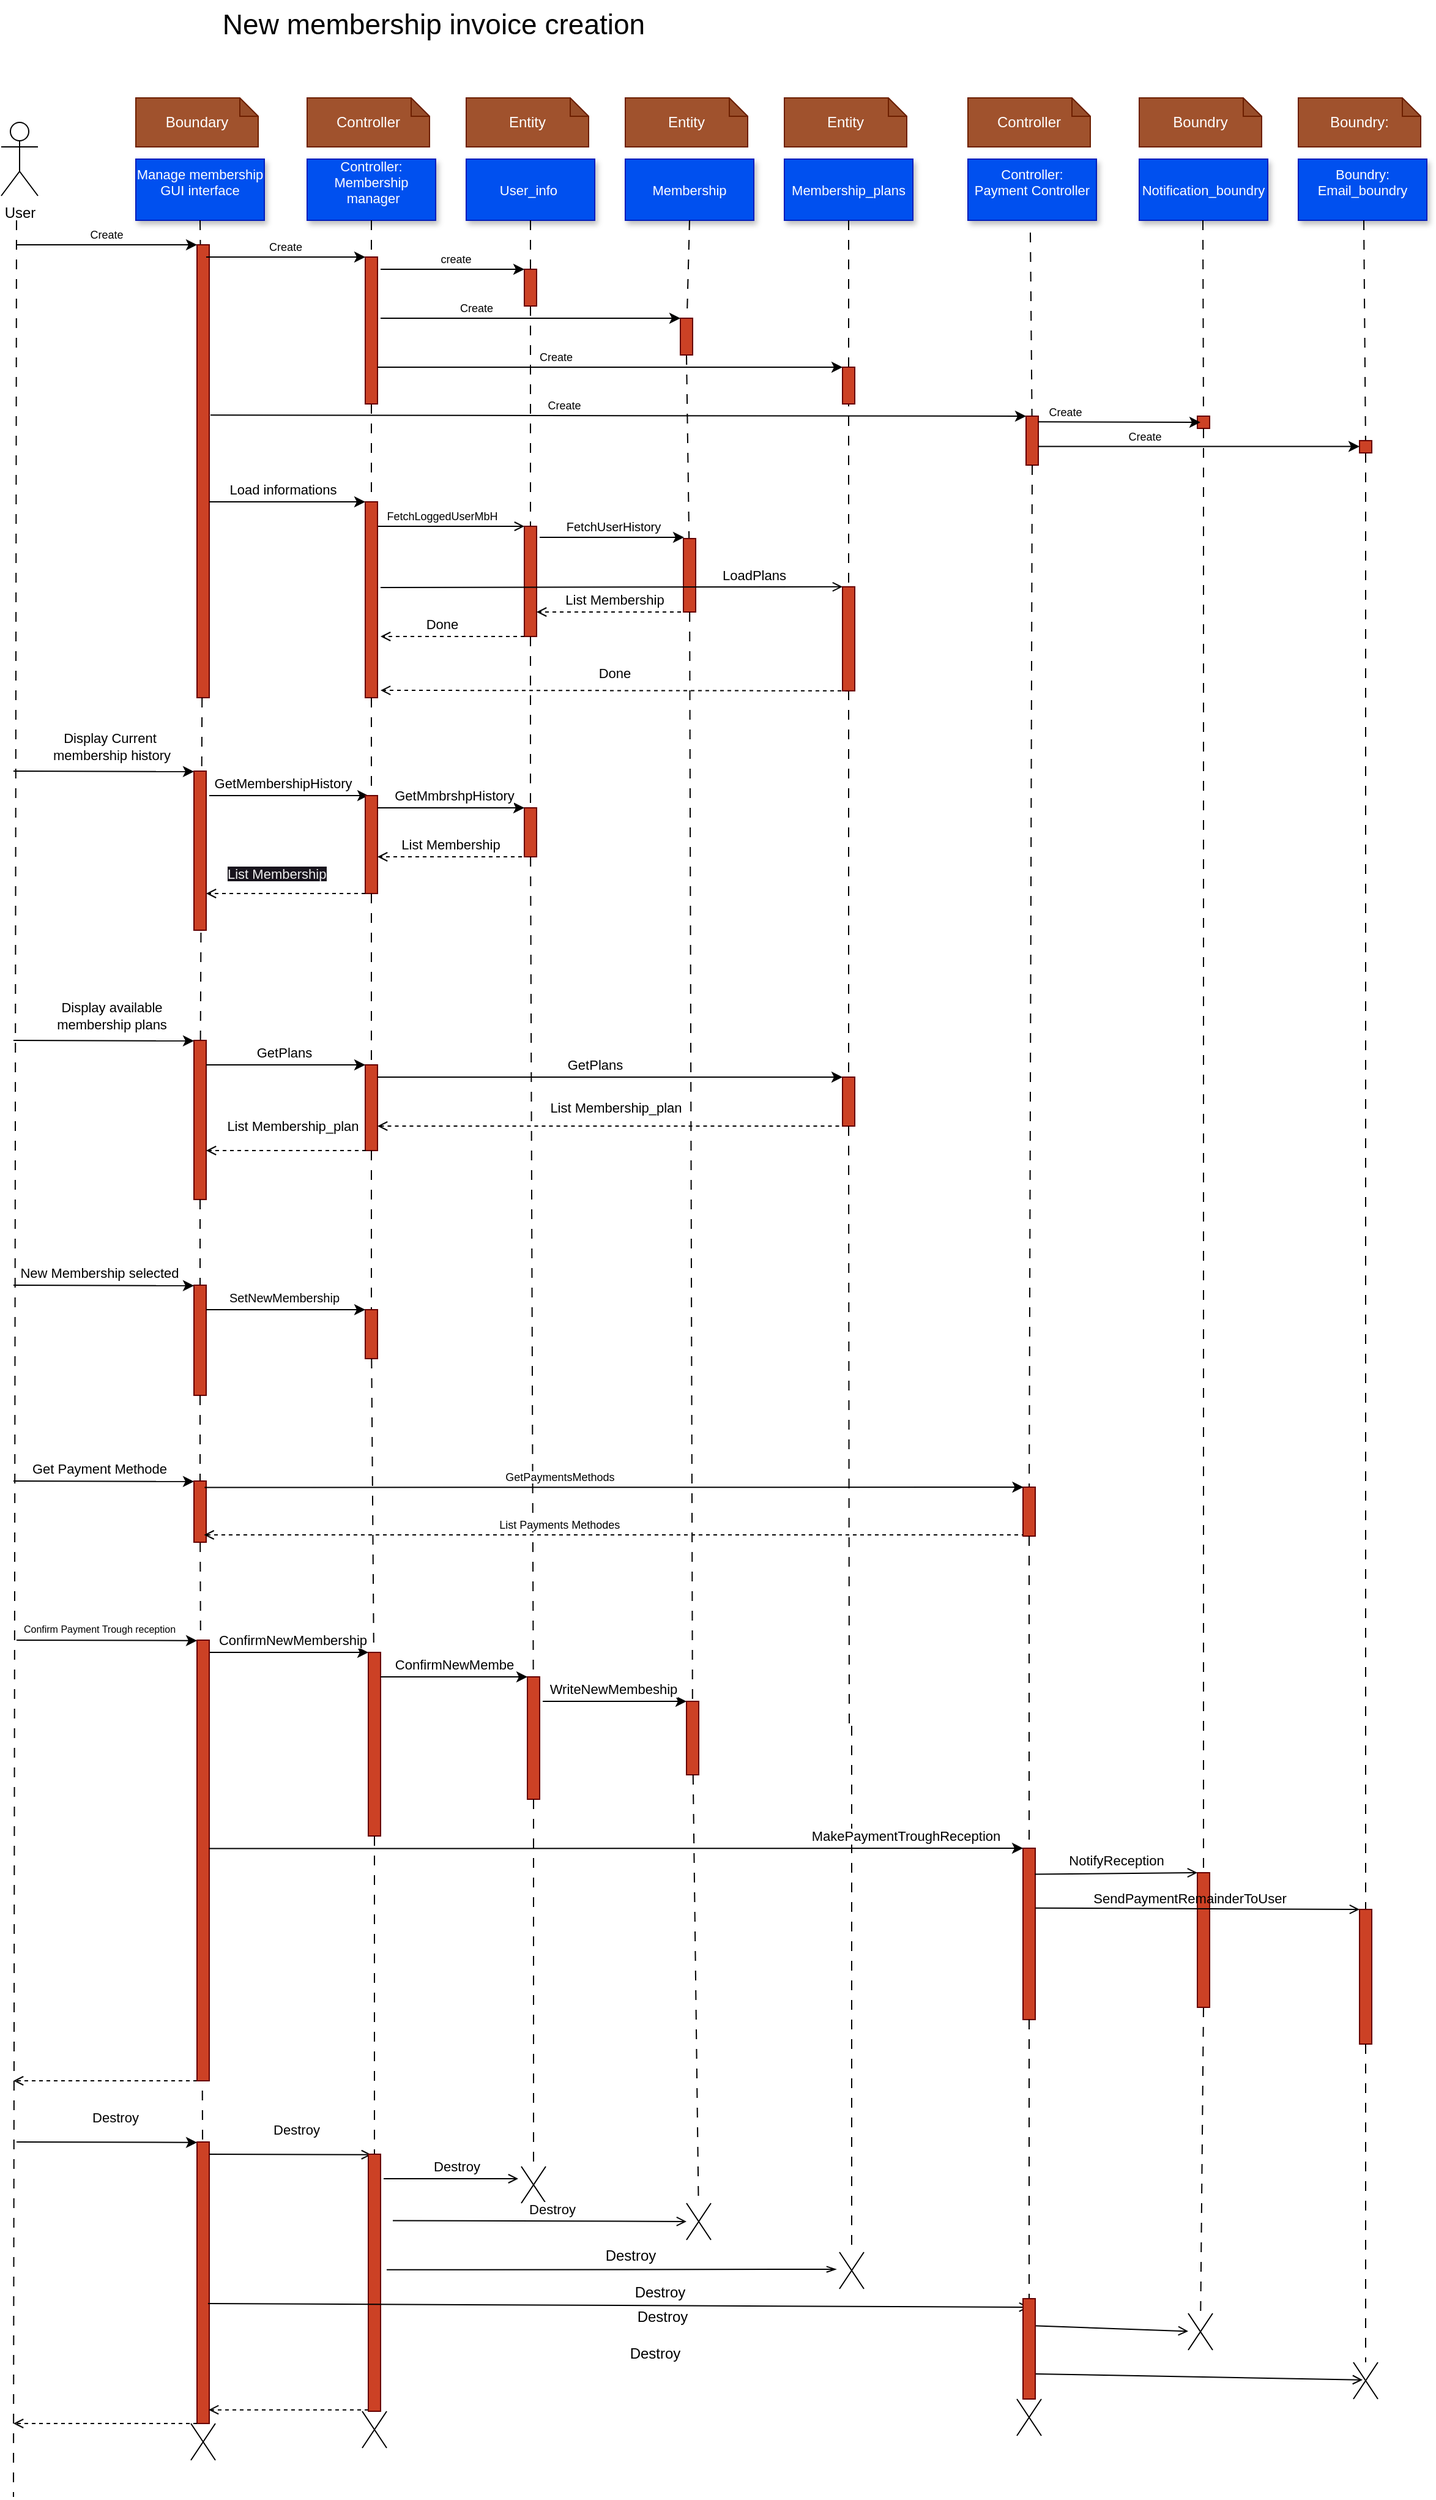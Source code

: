 <mxfile version="22.1.2" type="device">
  <diagram name="Page-1" id="9361dd3d-8414-5efd-6122-117bd74ce7a7">
    <mxGraphModel dx="234" dy="1606" grid="1" gridSize="10" guides="1" tooltips="1" connect="1" arrows="1" fold="1" page="0" pageScale="1.5" pageWidth="826" pageHeight="1169" background="none" math="0" shadow="0">
      <root>
        <mxCell id="0" />
        <mxCell id="1" parent="0" />
        <mxCell id="HCLRELm-QBbme1kzq8LL-94" value="" style="edgeStyle=none;endArrow=none;dashed=1;dashPattern=8 8;exitX=0.5;exitY=1;exitDx=0;exitDy=0;" parent="1" edge="1">
          <mxGeometry x="376.571" y="339.697" width="100" height="100" as="geometry">
            <mxPoint x="1432.5" y="-240" as="sourcePoint" />
            <mxPoint x="1430" y="1620" as="targetPoint" />
          </mxGeometry>
        </mxCell>
        <mxCell id="HCLRELm-QBbme1kzq8LL-98" value="Manage membership&#xa;GUI interface&#xa;" style="shadow=1;fillColor=#0050ef;strokeColor=#001DBC;fontSize=11;fontColor=#ffffff;" parent="1" vertex="1">
          <mxGeometry x="1530" y="-290" width="105" height="50" as="geometry" />
        </mxCell>
        <mxCell id="HCLRELm-QBbme1kzq8LL-99" value="Create" style="edgeStyle=none;verticalLabelPosition=top;verticalAlign=bottom;fontSize=9;" parent="1" edge="1">
          <mxGeometry x="220" y="92" width="100" height="100" as="geometry">
            <mxPoint x="1432.5" y="-220" as="sourcePoint" />
            <mxPoint x="1580" y="-220" as="targetPoint" />
          </mxGeometry>
        </mxCell>
        <mxCell id="7E_V4FD1QmApmL5yl7B_-73" value="" style="edgeStyle=none;endArrow=none;dashed=1;dashPattern=8 8;exitX=0.5;exitY=1;exitDx=0;exitDy=0;" parent="1" source="HCLRELm-QBbme1kzq8LL-98" target="7E_V4FD1QmApmL5yl7B_-72" edge="1">
          <mxGeometry x="376.571" y="339.697" width="100" height="100" as="geometry">
            <mxPoint x="1584.37" y="-160" as="sourcePoint" />
            <mxPoint x="1580.62" y="522" as="targetPoint" />
          </mxGeometry>
        </mxCell>
        <mxCell id="7E_V4FD1QmApmL5yl7B_-72" value="" style="fillColor=#CC4125;strokeColor=#660000" parent="1" vertex="1">
          <mxGeometry x="1580" y="-220" width="10" height="370" as="geometry" />
        </mxCell>
        <mxCell id="7E_V4FD1QmApmL5yl7B_-74" value="Controller:&#xa;Membership&#xa; manager&#xa;" style="shadow=1;fillColor=#0050ef;strokeColor=#001DBC;fontSize=11;fontColor=#ffffff;" parent="1" vertex="1">
          <mxGeometry x="1670" y="-290" width="105" height="50" as="geometry" />
        </mxCell>
        <mxCell id="7E_V4FD1QmApmL5yl7B_-75" value=" &#xa;User_info &#xa;" style="shadow=1;fillColor=#0050ef;strokeColor=#001DBC;fontSize=11;fontColor=#ffffff;" parent="1" vertex="1">
          <mxGeometry x="1800" y="-290" width="105" height="50" as="geometry" />
        </mxCell>
        <mxCell id="7E_V4FD1QmApmL5yl7B_-78" value="" style="edgeStyle=none;endArrow=none;dashed=1;dashPattern=8 8;exitX=0.5;exitY=1;exitDx=0;exitDy=0;" parent="1" source="7E_V4FD1QmApmL5yl7B_-102" target="7E_V4FD1QmApmL5yl7B_-77" edge="1">
          <mxGeometry x="376.571" y="339.697" width="100" height="100" as="geometry">
            <mxPoint x="1723.09" y="-150" as="sourcePoint" />
            <mxPoint x="1721.91" y="522" as="targetPoint" />
          </mxGeometry>
        </mxCell>
        <mxCell id="7E_V4FD1QmApmL5yl7B_-79" value="" style="edgeStyle=none;verticalLabelPosition=top;verticalAlign=bottom;fontSize=9;entryX=0;entryY=0;entryDx=0;entryDy=0;" parent="1" target="7E_V4FD1QmApmL5yl7B_-77" edge="1">
          <mxGeometry width="100" height="100" as="geometry">
            <mxPoint x="1590" y="-10" as="sourcePoint" />
            <mxPoint x="1710" y="-140" as="targetPoint" />
            <Array as="points" />
            <mxPoint as="offset" />
          </mxGeometry>
        </mxCell>
        <mxCell id="7E_V4FD1QmApmL5yl7B_-115" value="Load informations" style="edgeLabel;html=1;align=center;verticalAlign=middle;resizable=0;points=[];" parent="7E_V4FD1QmApmL5yl7B_-79" vertex="1" connectable="0">
          <mxGeometry relative="1" as="geometry">
            <mxPoint x="-4" y="-10" as="offset" />
          </mxGeometry>
        </mxCell>
        <mxCell id="7E_V4FD1QmApmL5yl7B_-81" value="FetchLoggedUserMbH" style="edgeStyle=none;verticalLabelPosition=top;verticalAlign=bottom;fontSize=9;entryX=0;entryY=0;entryDx=0;entryDy=0;endArrow=open;endFill=0;" parent="1" edge="1">
          <mxGeometry width="100" height="100" as="geometry">
            <mxPoint x="1719.5" y="10" as="sourcePoint" />
            <mxPoint x="1847.5" y="10" as="targetPoint" />
            <mxPoint x="-3" as="offset" />
          </mxGeometry>
        </mxCell>
        <mxCell id="7E_V4FD1QmApmL5yl7B_-84" value="" style="edgeStyle=none;endArrow=none;dashed=1;dashPattern=8 8;exitX=0.5;exitY=1;exitDx=0;exitDy=0;" parent="1" source="7E_V4FD1QmApmL5yl7B_-104" target="7E_V4FD1QmApmL5yl7B_-83" edge="1">
          <mxGeometry x="376.571" y="339.697" width="100" height="100" as="geometry">
            <mxPoint x="1852.16" y="-145" as="sourcePoint" />
            <mxPoint x="1852" y="300" as="targetPoint" />
          </mxGeometry>
        </mxCell>
        <mxCell id="7E_V4FD1QmApmL5yl7B_-83" value="" style="fillColor=#CC4125;strokeColor=#660000" parent="1" vertex="1">
          <mxGeometry x="1847.5" y="10" width="10" height="90" as="geometry" />
        </mxCell>
        <mxCell id="7E_V4FD1QmApmL5yl7B_-77" value="" style="fillColor=#CC4125;strokeColor=#660000" parent="1" vertex="1">
          <mxGeometry x="1717.5" y="-10" width="10" height="160" as="geometry" />
        </mxCell>
        <mxCell id="7E_V4FD1QmApmL5yl7B_-85" value="" style="endArrow=classic;html=1;rounded=0;endFill=1;" parent="1" edge="1">
          <mxGeometry width="50" height="50" relative="1" as="geometry">
            <mxPoint x="1860" y="18.96" as="sourcePoint" />
            <mxPoint x="1978" y="19" as="targetPoint" />
          </mxGeometry>
        </mxCell>
        <mxCell id="wDXu1goecoh-welNa3HZ-145" value="&lt;font size=&quot;1&quot;&gt;FetchUserHistory&lt;/font&gt;" style="edgeLabel;html=1;align=center;verticalAlign=middle;resizable=0;points=[];" parent="7E_V4FD1QmApmL5yl7B_-85" vertex="1" connectable="0">
          <mxGeometry x="0.47" relative="1" as="geometry">
            <mxPoint x="-27" y="-9" as="offset" />
          </mxGeometry>
        </mxCell>
        <mxCell id="7E_V4FD1QmApmL5yl7B_-86" value="&#xa;   &#xa;Membership&#xa; &#xa;" style="shadow=1;fillColor=#0050ef;strokeColor=#001DBC;fontSize=11;fontColor=#ffffff;" parent="1" vertex="1">
          <mxGeometry x="1930" y="-290" width="105" height="50" as="geometry" />
        </mxCell>
        <mxCell id="7E_V4FD1QmApmL5yl7B_-90" value="&#xa;Membership_plans&#xa;" style="shadow=1;fillColor=#0050ef;strokeColor=#001DBC;fontSize=11;fontColor=#ffffff;" parent="1" vertex="1">
          <mxGeometry x="2060" y="-290" width="105" height="50" as="geometry" />
        </mxCell>
        <mxCell id="7E_V4FD1QmApmL5yl7B_-94" value="" style="edgeStyle=none;endArrow=none;dashed=1;dashPattern=8 8;exitX=0.5;exitY=1;exitDx=0;exitDy=0;" parent="1" source="7E_V4FD1QmApmL5yl7B_-106" target="7E_V4FD1QmApmL5yl7B_-88" edge="1">
          <mxGeometry x="376.571" y="339.697" width="100" height="100" as="geometry">
            <mxPoint x="1982.23" y="-150" as="sourcePoint" />
            <mxPoint x="1980" y="310" as="targetPoint" />
          </mxGeometry>
        </mxCell>
        <mxCell id="7E_V4FD1QmApmL5yl7B_-88" value="" style="fillColor=#CC4125;strokeColor=#660000" parent="1" vertex="1">
          <mxGeometry x="1977.5" y="20" width="10" height="60" as="geometry" />
        </mxCell>
        <mxCell id="7E_V4FD1QmApmL5yl7B_-91" value="" style="endArrow=open;html=1;rounded=0;entryX=0;entryY=0;entryDx=0;entryDy=0;endFill=0;" parent="1" target="7E_V4FD1QmApmL5yl7B_-93" edge="1">
          <mxGeometry width="50" height="50" relative="1" as="geometry">
            <mxPoint x="1730" y="60" as="sourcePoint" />
            <mxPoint x="2090" y="60" as="targetPoint" />
          </mxGeometry>
        </mxCell>
        <mxCell id="wDXu1goecoh-welNa3HZ-147" value="LoadPlans" style="edgeLabel;html=1;align=center;verticalAlign=middle;resizable=0;points=[];" parent="7E_V4FD1QmApmL5yl7B_-91" vertex="1" connectable="0">
          <mxGeometry x="0.547" y="3" relative="1" as="geometry">
            <mxPoint x="13" y="-7" as="offset" />
          </mxGeometry>
        </mxCell>
        <mxCell id="7E_V4FD1QmApmL5yl7B_-97" value="" style="endArrow=open;html=1;rounded=0;exitX=0.5;exitY=1;exitDx=0;exitDy=0;endFill=0;dashed=1;" parent="1" source="7E_V4FD1QmApmL5yl7B_-93" edge="1">
          <mxGeometry width="50" height="50" relative="1" as="geometry">
            <mxPoint x="1910" y="140" as="sourcePoint" />
            <mxPoint x="1730" y="144" as="targetPoint" />
          </mxGeometry>
        </mxCell>
        <mxCell id="PkqEq7SKZQYqKFuMM7tG-13" value="Done" style="edgeLabel;html=1;align=center;verticalAlign=middle;resizable=0;points=[];" parent="7E_V4FD1QmApmL5yl7B_-97" vertex="1" connectable="0">
          <mxGeometry x="0.073" y="-4" relative="1" as="geometry">
            <mxPoint x="13" y="-10" as="offset" />
          </mxGeometry>
        </mxCell>
        <mxCell id="7E_V4FD1QmApmL5yl7B_-101" value="Create" style="edgeStyle=none;verticalLabelPosition=top;verticalAlign=bottom;fontSize=9;entryX=0;entryY=0;entryDx=0;entryDy=0;endArrow=classic;endFill=1;" parent="1" edge="1">
          <mxGeometry width="100" height="100" as="geometry">
            <mxPoint x="1587.5" y="-210" as="sourcePoint" />
            <mxPoint x="1717.5" y="-210" as="targetPoint" />
            <Array as="points" />
            <mxPoint as="offset" />
          </mxGeometry>
        </mxCell>
        <mxCell id="7E_V4FD1QmApmL5yl7B_-103" value="" style="edgeStyle=none;endArrow=none;dashed=1;dashPattern=8 8;exitX=0.5;exitY=1;exitDx=0;exitDy=0;" parent="1" source="7E_V4FD1QmApmL5yl7B_-74" target="7E_V4FD1QmApmL5yl7B_-102" edge="1">
          <mxGeometry x="376.571" y="339.697" width="100" height="100" as="geometry">
            <mxPoint x="1723" y="-240" as="sourcePoint" />
            <mxPoint x="1724" y="-100" as="targetPoint" />
          </mxGeometry>
        </mxCell>
        <mxCell id="7E_V4FD1QmApmL5yl7B_-102" value="" style="fillColor=#CC4125;strokeColor=#660000" parent="1" vertex="1">
          <mxGeometry x="1717.5" y="-210" width="10" height="120" as="geometry" />
        </mxCell>
        <mxCell id="7E_V4FD1QmApmL5yl7B_-105" value="" style="edgeStyle=none;endArrow=none;dashed=1;dashPattern=8 8;exitX=0.5;exitY=1;exitDx=0;exitDy=0;" parent="1" source="7E_V4FD1QmApmL5yl7B_-75" target="7E_V4FD1QmApmL5yl7B_-104" edge="1">
          <mxGeometry x="376.571" y="339.697" width="100" height="100" as="geometry">
            <mxPoint x="1853" y="-240" as="sourcePoint" />
            <mxPoint x="1853" y="10" as="targetPoint" />
          </mxGeometry>
        </mxCell>
        <mxCell id="7E_V4FD1QmApmL5yl7B_-104" value="" style="fillColor=#CC4125;strokeColor=#660000" parent="1" vertex="1">
          <mxGeometry x="1847.5" y="-200" width="10" height="30" as="geometry" />
        </mxCell>
        <mxCell id="7E_V4FD1QmApmL5yl7B_-108" value="" style="edgeStyle=none;endArrow=none;dashed=1;dashPattern=8 8;exitX=0.5;exitY=1;exitDx=0;exitDy=0;" parent="1" source="7E_V4FD1QmApmL5yl7B_-86" target="7E_V4FD1QmApmL5yl7B_-106" edge="1">
          <mxGeometry x="376.571" y="339.697" width="100" height="100" as="geometry">
            <mxPoint x="1983" y="-240" as="sourcePoint" />
            <mxPoint x="1983" y="20" as="targetPoint" />
          </mxGeometry>
        </mxCell>
        <mxCell id="7E_V4FD1QmApmL5yl7B_-106" value="" style="fillColor=#CC4125;strokeColor=#660000" parent="1" vertex="1">
          <mxGeometry x="1975" y="-160" width="10" height="30" as="geometry" />
        </mxCell>
        <mxCell id="7E_V4FD1QmApmL5yl7B_-111" value="create" style="edgeStyle=none;verticalLabelPosition=top;verticalAlign=bottom;fontSize=9;entryX=0;entryY=0;entryDx=0;entryDy=0;endArrow=classic;endFill=1;" parent="1" target="7E_V4FD1QmApmL5yl7B_-104" edge="1">
          <mxGeometry width="100" height="100" as="geometry">
            <mxPoint x="1730" y="-200" as="sourcePoint" />
            <mxPoint x="1855.5" y="-180" as="targetPoint" />
            <mxPoint x="3" as="offset" />
          </mxGeometry>
        </mxCell>
        <mxCell id="7E_V4FD1QmApmL5yl7B_-112" value="Create" style="edgeStyle=none;verticalLabelPosition=top;verticalAlign=bottom;fontSize=9;entryX=0;entryY=0;entryDx=0;entryDy=0;endArrow=classic;endFill=1;" parent="1" target="7E_V4FD1QmApmL5yl7B_-106" edge="1">
          <mxGeometry width="100" height="100" as="geometry">
            <mxPoint x="1730" y="-160" as="sourcePoint" />
            <mxPoint x="1857.5" y="-130" as="targetPoint" />
            <mxPoint x="-44" as="offset" />
          </mxGeometry>
        </mxCell>
        <mxCell id="7E_V4FD1QmApmL5yl7B_-113" value="Create" style="edgeStyle=none;verticalLabelPosition=top;verticalAlign=bottom;fontSize=9;endArrow=classic;endFill=1;entryX=0;entryY=0;entryDx=0;entryDy=0;exitX=1;exitY=0.75;exitDx=0;exitDy=0;" parent="1" source="7E_V4FD1QmApmL5yl7B_-102" target="7E_V4FD1QmApmL5yl7B_-110" edge="1">
          <mxGeometry width="100" height="100" as="geometry">
            <mxPoint x="1727.5" y="-95" as="sourcePoint" />
            <mxPoint x="2100" y="-100" as="targetPoint" />
            <mxPoint x="-44" as="offset" />
          </mxGeometry>
        </mxCell>
        <mxCell id="7E_V4FD1QmApmL5yl7B_-116" value="" style="endArrow=open;html=1;rounded=0;exitX=0;exitY=1;exitDx=0;exitDy=0;endFill=0;dashed=1;" parent="1" source="7E_V4FD1QmApmL5yl7B_-83" edge="1">
          <mxGeometry width="50" height="50" relative="1" as="geometry">
            <mxPoint x="1820" y="110" as="sourcePoint" />
            <mxPoint x="1730" y="100" as="targetPoint" />
            <Array as="points" />
          </mxGeometry>
        </mxCell>
        <mxCell id="PkqEq7SKZQYqKFuMM7tG-12" value="Done" style="edgeLabel;html=1;align=center;verticalAlign=middle;resizable=0;points=[];" parent="7E_V4FD1QmApmL5yl7B_-116" vertex="1" connectable="0">
          <mxGeometry x="-0.229" relative="1" as="geometry">
            <mxPoint x="-22" y="-10" as="offset" />
          </mxGeometry>
        </mxCell>
        <mxCell id="7E_V4FD1QmApmL5yl7B_-118" value="" style="endArrow=classic;html=1;rounded=0;entryX=0.132;entryY=0.13;entryDx=0;entryDy=0;entryPerimeter=0;" parent="1" edge="1">
          <mxGeometry width="50" height="50" relative="1" as="geometry">
            <mxPoint x="1430" y="210" as="sourcePoint" />
            <mxPoint x="1577.5" y="210.4" as="targetPoint" />
          </mxGeometry>
        </mxCell>
        <mxCell id="7E_V4FD1QmApmL5yl7B_-131" value="&lt;div&gt;Display Current&amp;nbsp;&lt;/div&gt;&lt;div&gt;membership history&lt;/div&gt;" style="edgeLabel;html=1;align=center;verticalAlign=middle;resizable=0;points=[];" parent="7E_V4FD1QmApmL5yl7B_-118" vertex="1" connectable="0">
          <mxGeometry x="0.249" y="-1" relative="1" as="geometry">
            <mxPoint x="-12" y="-21" as="offset" />
          </mxGeometry>
        </mxCell>
        <mxCell id="7E_V4FD1QmApmL5yl7B_-120" value="" style="endArrow=classic;html=1;rounded=0;" parent="1" edge="1">
          <mxGeometry width="50" height="50" relative="1" as="geometry">
            <mxPoint x="1590" y="230" as="sourcePoint" />
            <mxPoint x="1720" y="230" as="targetPoint" />
          </mxGeometry>
        </mxCell>
        <mxCell id="wDXu1goecoh-welNa3HZ-148" value="GetMembershipHistory" style="edgeLabel;html=1;align=center;verticalAlign=middle;resizable=0;points=[];" parent="7E_V4FD1QmApmL5yl7B_-120" vertex="1" connectable="0">
          <mxGeometry x="0.151" y="-2" relative="1" as="geometry">
            <mxPoint x="-15" y="-12" as="offset" />
          </mxGeometry>
        </mxCell>
        <mxCell id="7E_V4FD1QmApmL5yl7B_-122" value="" style="edgeStyle=none;endArrow=none;dashed=1;dashPattern=8 8;" parent="1" source="7E_V4FD1QmApmL5yl7B_-77" target="7E_V4FD1QmApmL5yl7B_-121" edge="1">
          <mxGeometry x="376.571" y="339.697" width="100" height="100" as="geometry">
            <mxPoint x="1722" y="150" as="sourcePoint" />
            <mxPoint x="1721.91" y="522" as="targetPoint" />
          </mxGeometry>
        </mxCell>
        <mxCell id="7E_V4FD1QmApmL5yl7B_-121" value="" style="fillColor=#CC4125;strokeColor=#660000" parent="1" vertex="1">
          <mxGeometry x="1717.5" y="230" width="10" height="80" as="geometry" />
        </mxCell>
        <mxCell id="7E_V4FD1QmApmL5yl7B_-126" value="" style="edgeStyle=none;endArrow=none;dashed=1;dashPattern=8 8;" parent="1" source="7E_V4FD1QmApmL5yl7B_-83" target="7E_V4FD1QmApmL5yl7B_-125" edge="1">
          <mxGeometry x="376.571" y="339.697" width="100" height="100" as="geometry">
            <mxPoint x="1852" y="90" as="sourcePoint" />
            <mxPoint x="1850" y="500" as="targetPoint" />
          </mxGeometry>
        </mxCell>
        <mxCell id="7E_V4FD1QmApmL5yl7B_-125" value="" style="fillColor=#CC4125;strokeColor=#660000" parent="1" vertex="1">
          <mxGeometry x="1847.5" y="240" width="10" height="40" as="geometry" />
        </mxCell>
        <mxCell id="7E_V4FD1QmApmL5yl7B_-127" value="" style="endArrow=classic;html=1;rounded=0;entryX=0;entryY=0;entryDx=0;entryDy=0;" parent="1" target="7E_V4FD1QmApmL5yl7B_-125" edge="1">
          <mxGeometry width="50" height="50" relative="1" as="geometry">
            <mxPoint x="1727.5" y="240" as="sourcePoint" />
            <mxPoint x="1840" y="240" as="targetPoint" />
          </mxGeometry>
        </mxCell>
        <mxCell id="wDXu1goecoh-welNa3HZ-149" value="GetMmbrshpHistory" style="edgeLabel;html=1;align=center;verticalAlign=middle;resizable=0;points=[];" parent="7E_V4FD1QmApmL5yl7B_-127" vertex="1" connectable="0">
          <mxGeometry x="-0.41" relative="1" as="geometry">
            <mxPoint x="27" y="-10" as="offset" />
          </mxGeometry>
        </mxCell>
        <mxCell id="7E_V4FD1QmApmL5yl7B_-128" value="" style="endArrow=open;html=1;rounded=0;exitX=0;exitY=1;exitDx=0;exitDy=0;endFill=0;dashed=1;" parent="1" edge="1">
          <mxGeometry width="50" height="50" relative="1" as="geometry">
            <mxPoint x="1845.5" y="280" as="sourcePoint" />
            <mxPoint x="1727.5" y="280" as="targetPoint" />
          </mxGeometry>
        </mxCell>
        <mxCell id="PkqEq7SKZQYqKFuMM7tG-9" value="List Membership" style="edgeLabel;html=1;align=center;verticalAlign=middle;resizable=0;points=[];" parent="7E_V4FD1QmApmL5yl7B_-128" vertex="1" connectable="0">
          <mxGeometry x="0.002" y="1" relative="1" as="geometry">
            <mxPoint y="-11" as="offset" />
          </mxGeometry>
        </mxCell>
        <mxCell id="7E_V4FD1QmApmL5yl7B_-129" value="" style="endArrow=open;html=1;rounded=0;exitX=0;exitY=1;exitDx=0;exitDy=0;endFill=0;dashed=1;" parent="1" source="7E_V4FD1QmApmL5yl7B_-121" edge="1">
          <mxGeometry width="50" height="50" relative="1" as="geometry">
            <mxPoint x="1705.5" y="310" as="sourcePoint" />
            <mxPoint x="1587.5" y="310" as="targetPoint" />
          </mxGeometry>
        </mxCell>
        <mxCell id="7E_V4FD1QmApmL5yl7B_-133" value="" style="edgeStyle=none;endArrow=none;dashed=1;dashPattern=8 8;" parent="1" source="7E_V4FD1QmApmL5yl7B_-72" target="7E_V4FD1QmApmL5yl7B_-132" edge="1">
          <mxGeometry x="376.571" y="339.697" width="100" height="100" as="geometry">
            <mxPoint x="1582" y="120" as="sourcePoint" />
            <mxPoint x="1581" y="910" as="targetPoint" />
          </mxGeometry>
        </mxCell>
        <mxCell id="7E_V4FD1QmApmL5yl7B_-132" value="" style="fillColor=#CC4125;strokeColor=#660000" parent="1" vertex="1">
          <mxGeometry x="1577.5" y="430" width="10" height="130" as="geometry" />
        </mxCell>
        <mxCell id="7E_V4FD1QmApmL5yl7B_-135" value="" style="edgeStyle=none;endArrow=none;dashed=1;dashPattern=8 8;" parent="1" source="7E_V4FD1QmApmL5yl7B_-121" target="7E_V4FD1QmApmL5yl7B_-134" edge="1">
          <mxGeometry x="376.571" y="339.697" width="100" height="100" as="geometry">
            <mxPoint x="1722" y="310" as="sourcePoint" />
            <mxPoint x="1722" y="950" as="targetPoint" />
          </mxGeometry>
        </mxCell>
        <mxCell id="7E_V4FD1QmApmL5yl7B_-134" value="" style="fillColor=#CC4125;strokeColor=#660000" parent="1" vertex="1">
          <mxGeometry x="1717.5" y="450" width="10" height="70" as="geometry" />
        </mxCell>
        <mxCell id="7E_V4FD1QmApmL5yl7B_-139" value="" style="endArrow=classic;html=1;rounded=0;entryX=0.132;entryY=0.13;entryDx=0;entryDy=0;entryPerimeter=0;" parent="1" edge="1">
          <mxGeometry width="50" height="50" relative="1" as="geometry">
            <mxPoint x="1430" y="430" as="sourcePoint" />
            <mxPoint x="1577.5" y="430.4" as="targetPoint" />
          </mxGeometry>
        </mxCell>
        <mxCell id="7E_V4FD1QmApmL5yl7B_-140" value="&lt;div&gt;Display available &lt;/div&gt;membership plans" style="edgeLabel;html=1;align=center;verticalAlign=middle;resizable=0;points=[];" parent="7E_V4FD1QmApmL5yl7B_-139" vertex="1" connectable="0">
          <mxGeometry x="0.249" y="-1" relative="1" as="geometry">
            <mxPoint x="-12" y="-21" as="offset" />
          </mxGeometry>
        </mxCell>
        <mxCell id="7E_V4FD1QmApmL5yl7B_-141" value="" style="endArrow=classic;html=1;rounded=0;" parent="1" edge="1">
          <mxGeometry width="50" height="50" relative="1" as="geometry">
            <mxPoint x="1587.5" y="450" as="sourcePoint" />
            <mxPoint x="1717.5" y="450" as="targetPoint" />
          </mxGeometry>
        </mxCell>
        <mxCell id="wDXu1goecoh-welNa3HZ-150" value="GetPlans" style="edgeLabel;html=1;align=center;verticalAlign=middle;resizable=0;points=[];" parent="7E_V4FD1QmApmL5yl7B_-141" vertex="1" connectable="0">
          <mxGeometry x="0.233" y="-2" relative="1" as="geometry">
            <mxPoint x="-17" y="-12" as="offset" />
          </mxGeometry>
        </mxCell>
        <mxCell id="7E_V4FD1QmApmL5yl7B_-142" value="" style="endArrow=classic;html=1;rounded=0;entryX=0;entryY=0;entryDx=0;entryDy=0;" parent="1" target="7E_V4FD1QmApmL5yl7B_-136" edge="1">
          <mxGeometry width="50" height="50" relative="1" as="geometry">
            <mxPoint x="1727.5" y="460" as="sourcePoint" />
            <mxPoint x="2100" y="460" as="targetPoint" />
          </mxGeometry>
        </mxCell>
        <mxCell id="wDXu1goecoh-welNa3HZ-151" value="GetPlans" style="edgeLabel;html=1;align=center;verticalAlign=middle;resizable=0;points=[];" parent="7E_V4FD1QmApmL5yl7B_-142" vertex="1" connectable="0">
          <mxGeometry x="-0.513" y="-4" relative="1" as="geometry">
            <mxPoint x="85" y="-14" as="offset" />
          </mxGeometry>
        </mxCell>
        <mxCell id="7E_V4FD1QmApmL5yl7B_-136" value="" style="fillColor=#CC4125;strokeColor=#660000" parent="1" vertex="1">
          <mxGeometry x="2107.5" y="460" width="10" height="40" as="geometry" />
        </mxCell>
        <mxCell id="7E_V4FD1QmApmL5yl7B_-144" value="" style="endArrow=none;html=1;rounded=0;entryX=0;entryY=0;entryDx=0;entryDy=0;dashed=1;startArrow=open;startFill=0;endFill=0;" parent="1" edge="1">
          <mxGeometry width="50" height="50" relative="1" as="geometry">
            <mxPoint x="1727.5" y="500" as="sourcePoint" />
            <mxPoint x="2108" y="500" as="targetPoint" />
          </mxGeometry>
        </mxCell>
        <mxCell id="PkqEq7SKZQYqKFuMM7tG-14" value="List Membership_plan" style="edgeLabel;html=1;align=center;verticalAlign=middle;resizable=0;points=[];" parent="7E_V4FD1QmApmL5yl7B_-144" vertex="1" connectable="0">
          <mxGeometry x="-0.118" relative="1" as="geometry">
            <mxPoint x="26" y="-15" as="offset" />
          </mxGeometry>
        </mxCell>
        <mxCell id="7E_V4FD1QmApmL5yl7B_-145" value="" style="endArrow=open;html=1;rounded=0;exitX=0;exitY=1;exitDx=0;exitDy=0;endFill=0;dashed=1;" parent="1" edge="1">
          <mxGeometry width="50" height="50" relative="1" as="geometry">
            <mxPoint x="1718" y="520" as="sourcePoint" />
            <mxPoint x="1587.5" y="520" as="targetPoint" />
          </mxGeometry>
        </mxCell>
        <mxCell id="PkqEq7SKZQYqKFuMM7tG-15" value="List Membership_plan" style="edgeLabel;html=1;align=center;verticalAlign=middle;resizable=0;points=[];" parent="7E_V4FD1QmApmL5yl7B_-145" vertex="1" connectable="0">
          <mxGeometry x="0.33" y="1" relative="1" as="geometry">
            <mxPoint x="27" y="-21" as="offset" />
          </mxGeometry>
        </mxCell>
        <mxCell id="7E_V4FD1QmApmL5yl7B_-117" value="" style="fillColor=#CC4125;strokeColor=#660000" parent="1" vertex="1">
          <mxGeometry x="1577.5" y="210" width="10" height="130" as="geometry" />
        </mxCell>
        <mxCell id="7E_V4FD1QmApmL5yl7B_-150" value="" style="edgeStyle=none;endArrow=none;dashed=1;dashPattern=8 8;" parent="1" source="7E_V4FD1QmApmL5yl7B_-132" target="7E_V4FD1QmApmL5yl7B_-149" edge="1">
          <mxGeometry x="376.571" y="339.697" width="100" height="100" as="geometry">
            <mxPoint x="1582" y="560" as="sourcePoint" />
            <mxPoint x="1581" y="910" as="targetPoint" />
          </mxGeometry>
        </mxCell>
        <mxCell id="7E_V4FD1QmApmL5yl7B_-149" value="" style="fillColor=#CC4125;strokeColor=#660000" parent="1" vertex="1">
          <mxGeometry x="1577.5" y="630" width="10" height="90" as="geometry" />
        </mxCell>
        <mxCell id="7E_V4FD1QmApmL5yl7B_-151" value="" style="endArrow=classic;html=1;rounded=0;entryX=0.132;entryY=0.13;entryDx=0;entryDy=0;entryPerimeter=0;" parent="1" edge="1">
          <mxGeometry width="50" height="50" relative="1" as="geometry">
            <mxPoint x="1430" y="630" as="sourcePoint" />
            <mxPoint x="1577.5" y="630.4" as="targetPoint" />
          </mxGeometry>
        </mxCell>
        <mxCell id="7E_V4FD1QmApmL5yl7B_-152" value="New Membership selected" style="edgeLabel;html=1;align=center;verticalAlign=middle;resizable=0;points=[];" parent="7E_V4FD1QmApmL5yl7B_-151" vertex="1" connectable="0">
          <mxGeometry x="0.249" y="-1" relative="1" as="geometry">
            <mxPoint x="-22" y="-11" as="offset" />
          </mxGeometry>
        </mxCell>
        <mxCell id="7E_V4FD1QmApmL5yl7B_-155" value="Notification_boundry" style="shadow=1;fillColor=#0050ef;strokeColor=#001DBC;fontSize=11;fontColor=#ffffff;" parent="1" vertex="1">
          <mxGeometry x="2350" y="-290" width="105" height="50" as="geometry" />
        </mxCell>
        <mxCell id="7E_V4FD1QmApmL5yl7B_-157" value="&#xa;Boundry:&#xa;Email_boundry&#xa;&#xa;" style="shadow=1;fillColor=#0050ef;strokeColor=#001DBC;fontSize=11;fontColor=#ffffff;" parent="1" vertex="1">
          <mxGeometry x="2480" y="-290" width="105" height="50" as="geometry" />
        </mxCell>
        <mxCell id="wDXu1goecoh-welNa3HZ-72" value="" style="edgeStyle=none;endArrow=none;dashed=1;dashPattern=8 8;" parent="1" source="7E_V4FD1QmApmL5yl7B_-134" target="wDXu1goecoh-welNa3HZ-71" edge="1">
          <mxGeometry x="376.571" y="339.697" width="100" height="100" as="geometry">
            <mxPoint x="1722" y="520" as="sourcePoint" />
            <mxPoint x="1722" y="950" as="targetPoint" />
          </mxGeometry>
        </mxCell>
        <mxCell id="wDXu1goecoh-welNa3HZ-71" value="" style="fillColor=#CC4125;strokeColor=#660000" parent="1" vertex="1">
          <mxGeometry x="1717.5" y="650" width="10" height="40" as="geometry" />
        </mxCell>
        <mxCell id="wDXu1goecoh-welNa3HZ-74" value="" style="endArrow=classic;html=1;rounded=0;" parent="1" edge="1">
          <mxGeometry width="50" height="50" relative="1" as="geometry">
            <mxPoint x="1587.5" y="650" as="sourcePoint" />
            <mxPoint x="1717.5" y="650" as="targetPoint" />
          </mxGeometry>
        </mxCell>
        <mxCell id="wDXu1goecoh-welNa3HZ-152" value="&lt;font style=&quot;font-size: 10px;&quot;&gt;SetNewMembership&lt;/font&gt;" style="edgeLabel;html=1;align=center;verticalAlign=middle;resizable=0;points=[];" parent="wDXu1goecoh-welNa3HZ-74" vertex="1" connectable="0">
          <mxGeometry x="-0.001" y="3" relative="1" as="geometry">
            <mxPoint x="-2" y="-7" as="offset" />
          </mxGeometry>
        </mxCell>
        <mxCell id="wDXu1goecoh-welNa3HZ-81" value="" style="endArrow=classic;html=1;rounded=0;entryX=0.132;entryY=0.13;entryDx=0;entryDy=0;entryPerimeter=0;" parent="1" edge="1">
          <mxGeometry width="50" height="50" relative="1" as="geometry">
            <mxPoint x="1432.5" y="920" as="sourcePoint" />
            <mxPoint x="1580.0" y="920.4" as="targetPoint" />
          </mxGeometry>
        </mxCell>
        <mxCell id="wDXu1goecoh-welNa3HZ-82" value="&lt;font style=&quot;font-size: 8px;&quot;&gt;Confirm Payment Trough reception&lt;/font&gt;" style="edgeLabel;html=1;align=center;verticalAlign=middle;resizable=0;points=[];" parent="wDXu1goecoh-welNa3HZ-81" vertex="1" connectable="0">
          <mxGeometry x="0.249" y="-1" relative="1" as="geometry">
            <mxPoint x="-25" y="-11" as="offset" />
          </mxGeometry>
        </mxCell>
        <mxCell id="wDXu1goecoh-welNa3HZ-84" value="" style="edgeStyle=none;endArrow=none;dashed=1;dashPattern=8 8;" parent="1" source="wDXu1goecoh-welNa3HZ-71" target="wDXu1goecoh-welNa3HZ-83" edge="1">
          <mxGeometry x="376.571" y="339.697" width="100" height="100" as="geometry">
            <mxPoint x="1722" y="690" as="sourcePoint" />
            <mxPoint x="1720" y="1481" as="targetPoint" />
          </mxGeometry>
        </mxCell>
        <mxCell id="wDXu1goecoh-welNa3HZ-83" value="" style="fillColor=#CC4125;strokeColor=#660000" parent="1" vertex="1">
          <mxGeometry x="1720" y="930" width="10" height="150" as="geometry" />
        </mxCell>
        <mxCell id="wDXu1goecoh-welNa3HZ-87" value="" style="edgeStyle=none;endArrow=none;dashed=1;dashPattern=8 8;" parent="1" source="7E_V4FD1QmApmL5yl7B_-125" target="wDXu1goecoh-welNa3HZ-86" edge="1">
          <mxGeometry x="376.571" y="339.697" width="100" height="100" as="geometry">
            <mxPoint x="1853" y="280" as="sourcePoint" />
            <mxPoint x="1853" y="1471" as="targetPoint" />
          </mxGeometry>
        </mxCell>
        <mxCell id="wDXu1goecoh-welNa3HZ-86" value="" style="fillColor=#CC4125;strokeColor=#660000" parent="1" vertex="1">
          <mxGeometry x="1850" y="950" width="10" height="100" as="geometry" />
        </mxCell>
        <mxCell id="wDXu1goecoh-welNa3HZ-89" value="" style="edgeStyle=none;endArrow=none;dashed=1;dashPattern=8 8;" parent="1" source="7E_V4FD1QmApmL5yl7B_-88" target="wDXu1goecoh-welNa3HZ-88" edge="1">
          <mxGeometry x="376.571" y="339.697" width="100" height="100" as="geometry">
            <mxPoint x="1983" y="50" as="sourcePoint" />
            <mxPoint x="1990" y="1562" as="targetPoint" />
          </mxGeometry>
        </mxCell>
        <mxCell id="wDXu1goecoh-welNa3HZ-88" value="" style="fillColor=#CC4125;strokeColor=#660000" parent="1" vertex="1">
          <mxGeometry x="1980" y="970" width="10" height="60" as="geometry" />
        </mxCell>
        <mxCell id="wDXu1goecoh-welNa3HZ-91" value="" style="edgeStyle=none;endArrow=none;dashed=1;dashPattern=8 8;exitX=0.5;exitY=1;exitDx=0;exitDy=0;" parent="1" source="7E_V4FD1QmApmL5yl7B_-136" edge="1">
          <mxGeometry x="376.571" y="339.697" width="100" height="100" as="geometry">
            <mxPoint x="2113" y="500" as="sourcePoint" />
            <mxPoint x="2113" y="990" as="targetPoint" />
          </mxGeometry>
        </mxCell>
        <mxCell id="wDXu1goecoh-welNa3HZ-93" value="" style="edgeStyle=none;endArrow=none;dashed=1;dashPattern=8 8;exitX=0.5;exitY=1;exitDx=0;exitDy=0;" parent="1" source="PkqEq7SKZQYqKFuMM7tG-29" target="wDXu1goecoh-welNa3HZ-92" edge="1">
          <mxGeometry x="376.571" y="339.697" width="100" height="100" as="geometry">
            <mxPoint x="2533.5" y="-240" as="sourcePoint" />
            <mxPoint x="2532" y="1430" as="targetPoint" />
          </mxGeometry>
        </mxCell>
        <mxCell id="wDXu1goecoh-welNa3HZ-92" value="" style="fillColor=#CC4125;strokeColor=#660000" parent="1" vertex="1">
          <mxGeometry x="2530" y="1140" width="10" height="110" as="geometry" />
        </mxCell>
        <mxCell id="wDXu1goecoh-welNa3HZ-95" value="" style="endArrow=classic;html=1;rounded=0;" parent="1" edge="1">
          <mxGeometry width="50" height="50" relative="1" as="geometry">
            <mxPoint x="1590" y="930" as="sourcePoint" />
            <mxPoint x="1720" y="930" as="targetPoint" />
          </mxGeometry>
        </mxCell>
        <mxCell id="PkqEq7SKZQYqKFuMM7tG-47" value="ConfirmNewMembership" style="edgeLabel;html=1;align=center;verticalAlign=middle;resizable=0;points=[];" parent="wDXu1goecoh-welNa3HZ-95" vertex="1" connectable="0">
          <mxGeometry x="0.08" y="-1" relative="1" as="geometry">
            <mxPoint x="-2" y="-11" as="offset" />
          </mxGeometry>
        </mxCell>
        <mxCell id="wDXu1goecoh-welNa3HZ-98" value="" style="endArrow=classic;html=1;rounded=0;entryX=0;entryY=0;entryDx=0;entryDy=0;endFill=1;" parent="1" target="wDXu1goecoh-welNa3HZ-86" edge="1">
          <mxGeometry width="50" height="50" relative="1" as="geometry">
            <mxPoint x="1730" y="950" as="sourcePoint" />
            <mxPoint x="1842.5" y="950" as="targetPoint" />
          </mxGeometry>
        </mxCell>
        <mxCell id="wDXu1goecoh-welNa3HZ-154" value="ConfirmNewMembe" style="edgeLabel;html=1;align=center;verticalAlign=middle;resizable=0;points=[];" parent="wDXu1goecoh-welNa3HZ-98" vertex="1" connectable="0">
          <mxGeometry x="0.066" y="-1" relative="1" as="geometry">
            <mxPoint x="-4" y="-11" as="offset" />
          </mxGeometry>
        </mxCell>
        <mxCell id="wDXu1goecoh-welNa3HZ-99" value="" style="endArrow=classic;html=1;rounded=0;" parent="1" edge="1">
          <mxGeometry width="50" height="50" relative="1" as="geometry">
            <mxPoint x="1862.5" y="970" as="sourcePoint" />
            <mxPoint x="1980" y="970" as="targetPoint" />
          </mxGeometry>
        </mxCell>
        <mxCell id="wDXu1goecoh-welNa3HZ-155" value="WriteNewMembeship" style="edgeLabel;html=1;align=center;verticalAlign=middle;resizable=0;points=[];" parent="wDXu1goecoh-welNa3HZ-99" vertex="1" connectable="0">
          <mxGeometry x="-0.026" relative="1" as="geometry">
            <mxPoint y="-10" as="offset" />
          </mxGeometry>
        </mxCell>
        <mxCell id="wDXu1goecoh-welNa3HZ-111" value="" style="edgeStyle=none;endArrow=none;dashed=1;dashPattern=8 8;" parent="1" source="PkqEq7SKZQYqKFuMM7tG-38" target="wDXu1goecoh-welNa3HZ-110" edge="1">
          <mxGeometry x="376.571" y="339.697" width="100" height="100" as="geometry">
            <mxPoint x="1582" y="720" as="sourcePoint" />
            <mxPoint x="1581" y="1490" as="targetPoint" />
          </mxGeometry>
        </mxCell>
        <mxCell id="wDXu1goecoh-welNa3HZ-110" value="" style="fillColor=#CC4125;strokeColor=#660000" parent="1" vertex="1">
          <mxGeometry x="1580" y="1330" width="10" height="230" as="geometry" />
        </mxCell>
        <mxCell id="wDXu1goecoh-welNa3HZ-124" value="" style="edgeStyle=none;endArrow=none;dashed=1;dashPattern=8 8;" parent="1" source="wDXu1goecoh-welNa3HZ-86" target="wDXu1goecoh-welNa3HZ-123" edge="1">
          <mxGeometry x="376.571" y="339.697" width="100" height="100" as="geometry">
            <mxPoint x="1855.5" y="1050" as="sourcePoint" />
            <mxPoint x="1855.5" y="1581" as="targetPoint" />
          </mxGeometry>
        </mxCell>
        <mxCell id="wDXu1goecoh-welNa3HZ-123" value="" style="shape=mxgraph.sysml.x;" parent="1" vertex="1">
          <mxGeometry x="1845" y="1350" width="20" height="30" as="geometry" />
        </mxCell>
        <mxCell id="wDXu1goecoh-welNa3HZ-127" value="" style="edgeStyle=none;endArrow=none;dashed=1;dashPattern=8 8;" parent="1" source="wDXu1goecoh-welNa3HZ-88" target="wDXu1goecoh-welNa3HZ-126" edge="1">
          <mxGeometry x="376.571" y="339.697" width="100" height="100" as="geometry">
            <mxPoint x="1985.5" y="1030" as="sourcePoint" />
            <mxPoint x="1992.5" y="1672" as="targetPoint" />
          </mxGeometry>
        </mxCell>
        <mxCell id="wDXu1goecoh-welNa3HZ-126" value="" style="shape=mxgraph.sysml.x;" parent="1" vertex="1">
          <mxGeometry x="1980" y="1380" width="20" height="30" as="geometry" />
        </mxCell>
        <mxCell id="wDXu1goecoh-welNa3HZ-129" value="" style="edgeStyle=none;endArrow=none;dashed=1;dashPattern=8 8;" parent="1" target="wDXu1goecoh-welNa3HZ-128" edge="1">
          <mxGeometry x="376.571" y="339.697" width="100" height="100" as="geometry">
            <mxPoint x="2115" y="990" as="sourcePoint" />
            <mxPoint x="2115.5" y="1560" as="targetPoint" />
          </mxGeometry>
        </mxCell>
        <mxCell id="wDXu1goecoh-welNa3HZ-128" value="" style="shape=mxgraph.sysml.x;" parent="1" vertex="1">
          <mxGeometry x="2105" y="1420" width="20" height="30" as="geometry" />
        </mxCell>
        <mxCell id="wDXu1goecoh-welNa3HZ-131" value="" style="edgeStyle=none;endArrow=none;dashed=1;dashPattern=8 8;exitX=0.5;exitY=1;exitDx=0;exitDy=0;" parent="1" source="wDXu1goecoh-welNa3HZ-94" target="wDXu1goecoh-welNa3HZ-130" edge="1">
          <mxGeometry x="376.571" y="339.697" width="100" height="100" as="geometry">
            <mxPoint x="2402" y="-240" as="sourcePoint" />
            <mxPoint x="2400" y="1450" as="targetPoint" />
          </mxGeometry>
        </mxCell>
        <mxCell id="wDXu1goecoh-welNa3HZ-130" value="" style="shape=mxgraph.sysml.x;" parent="1" vertex="1">
          <mxGeometry x="2390" y="1470" width="20" height="30" as="geometry" />
        </mxCell>
        <mxCell id="wDXu1goecoh-welNa3HZ-133" value="" style="edgeStyle=none;endArrow=none;dashed=1;dashPattern=8 8;exitX=0.5;exitY=1;exitDx=0;exitDy=0;" parent="1" source="wDXu1goecoh-welNa3HZ-92" target="wDXu1goecoh-welNa3HZ-132" edge="1">
          <mxGeometry x="376.571" y="339.697" width="100" height="100" as="geometry">
            <mxPoint x="2535.5" y="1130" as="sourcePoint" />
            <mxPoint x="2534.5" y="1570" as="targetPoint" />
          </mxGeometry>
        </mxCell>
        <mxCell id="wDXu1goecoh-welNa3HZ-132" value="" style="shape=mxgraph.sysml.x;" parent="1" vertex="1">
          <mxGeometry x="2525" y="1510" width="20" height="30" as="geometry" />
        </mxCell>
        <mxCell id="wDXu1goecoh-welNa3HZ-134" value="" style="endArrow=open;html=1;rounded=0;endFill=0;" parent="1" edge="1">
          <mxGeometry width="50" height="50" relative="1" as="geometry">
            <mxPoint x="1732.5" y="1360" as="sourcePoint" />
            <mxPoint x="1842.5" y="1360" as="targetPoint" />
          </mxGeometry>
        </mxCell>
        <mxCell id="wDXu1goecoh-welNa3HZ-164" value="Destroy" style="edgeLabel;html=1;align=center;verticalAlign=middle;resizable=0;points=[];" parent="wDXu1goecoh-welNa3HZ-134" vertex="1" connectable="0">
          <mxGeometry x="0.083" y="-3" relative="1" as="geometry">
            <mxPoint y="-13" as="offset" />
          </mxGeometry>
        </mxCell>
        <mxCell id="wDXu1goecoh-welNa3HZ-135" value="" style="endArrow=open;html=1;rounded=0;endFill=0;" parent="1" target="wDXu1goecoh-welNa3HZ-130" edge="1">
          <mxGeometry width="50" height="50" relative="1" as="geometry">
            <mxPoint x="2260" y="1480" as="sourcePoint" />
            <mxPoint x="1982.5" y="1484.41" as="targetPoint" />
          </mxGeometry>
        </mxCell>
        <mxCell id="wDXu1goecoh-welNa3HZ-136" value="" style="endArrow=openThin;html=1;rounded=0;endFill=0;" parent="1" edge="1">
          <mxGeometry width="50" height="50" relative="1" as="geometry">
            <mxPoint x="1735" y="1434.41" as="sourcePoint" />
            <mxPoint x="2102.5" y="1434" as="targetPoint" />
          </mxGeometry>
        </mxCell>
        <mxCell id="wDXu1goecoh-welNa3HZ-138" value="" style="endArrow=open;html=1;rounded=0;entryX=0.375;entryY=0.48;entryDx=0;entryDy=0;entryPerimeter=0;endFill=0;exitX=1;exitY=0.75;exitDx=0;exitDy=0;" parent="1" source="WzeVtz9jsi48SjQcjpXO-2" target="wDXu1goecoh-welNa3HZ-132" edge="1">
          <mxGeometry width="50" height="50" relative="1" as="geometry">
            <mxPoint x="1730" y="1524.41" as="sourcePoint" />
            <mxPoint x="1840" y="1524.41" as="targetPoint" />
          </mxGeometry>
        </mxCell>
        <mxCell id="wDXu1goecoh-welNa3HZ-139" value="" style="shape=mxgraph.sysml.x;" parent="1" vertex="1">
          <mxGeometry x="1715" y="1550" width="20" height="30" as="geometry" />
        </mxCell>
        <mxCell id="wDXu1goecoh-welNa3HZ-141" value="" style="endArrow=open;html=1;rounded=0;exitX=0;exitY=1;exitDx=0;exitDy=0;endFill=0;dashed=1;" parent="1" edge="1">
          <mxGeometry width="50" height="50" relative="1" as="geometry">
            <mxPoint x="1720" y="1548.82" as="sourcePoint" />
            <mxPoint x="1589.5" y="1548.82" as="targetPoint" />
          </mxGeometry>
        </mxCell>
        <mxCell id="wDXu1goecoh-welNa3HZ-142" value="" style="endArrow=open;html=1;rounded=0;endFill=0;dashed=1;exitX=0.25;exitY=1;exitDx=0;exitDy=0;" parent="1" edge="1">
          <mxGeometry width="50" height="50" relative="1" as="geometry">
            <mxPoint x="1580" y="1280" as="sourcePoint" />
            <mxPoint x="1430" y="1280" as="targetPoint" />
          </mxGeometry>
        </mxCell>
        <mxCell id="wDXu1goecoh-welNa3HZ-143" value="" style="endArrow=open;html=1;rounded=0;endFill=0;dashed=1;exitX=0.25;exitY=1;exitDx=0;exitDy=0;" parent="1" edge="1">
          <mxGeometry width="50" height="50" relative="1" as="geometry">
            <mxPoint x="1580" y="1560" as="sourcePoint" />
            <mxPoint x="1430" y="1560" as="targetPoint" />
          </mxGeometry>
        </mxCell>
        <mxCell id="wDXu1goecoh-welNa3HZ-144" value="" style="shape=mxgraph.sysml.x;" parent="1" vertex="1">
          <mxGeometry x="1575" y="1560" width="20" height="30" as="geometry" />
        </mxCell>
        <mxCell id="wDXu1goecoh-welNa3HZ-78" value="" style="fillColor=#CC4125;strokeColor=#660000" parent="1" vertex="1">
          <mxGeometry x="1580" y="920" width="10" height="360" as="geometry" />
        </mxCell>
        <mxCell id="wDXu1goecoh-welNa3HZ-160" value="" style="endArrow=classic;html=1;rounded=0;entryX=0.132;entryY=0.13;entryDx=0;entryDy=0;entryPerimeter=0;" parent="1" edge="1">
          <mxGeometry width="50" height="50" relative="1" as="geometry">
            <mxPoint x="1432.5" y="1330" as="sourcePoint" />
            <mxPoint x="1580.0" y="1330.4" as="targetPoint" />
          </mxGeometry>
        </mxCell>
        <mxCell id="wDXu1goecoh-welNa3HZ-161" value="Destroy" style="edgeLabel;html=1;align=center;verticalAlign=middle;resizable=0;points=[];" parent="wDXu1goecoh-welNa3HZ-160" vertex="1" connectable="0">
          <mxGeometry x="0.249" y="-1" relative="1" as="geometry">
            <mxPoint x="-12" y="-21" as="offset" />
          </mxGeometry>
        </mxCell>
        <mxCell id="wDXu1goecoh-welNa3HZ-162" value="" style="endArrow=open;html=1;rounded=0;entryX=0.132;entryY=0.13;entryDx=0;entryDy=0;entryPerimeter=0;endFill=0;" parent="1" edge="1">
          <mxGeometry width="50" height="50" relative="1" as="geometry">
            <mxPoint x="1590" y="1340" as="sourcePoint" />
            <mxPoint x="1722.5" y="1340.4" as="targetPoint" />
          </mxGeometry>
        </mxCell>
        <mxCell id="wDXu1goecoh-welNa3HZ-163" value="Destroy" style="edgeLabel;html=1;align=center;verticalAlign=middle;resizable=0;points=[];" parent="wDXu1goecoh-welNa3HZ-162" vertex="1" connectable="0">
          <mxGeometry x="0.249" y="-1" relative="1" as="geometry">
            <mxPoint x="-12" y="-21" as="offset" />
          </mxGeometry>
        </mxCell>
        <mxCell id="wDXu1goecoh-welNa3HZ-165" value="Destroy" style="text;html=1;align=center;verticalAlign=middle;resizable=0;points=[];autosize=1;strokeColor=none;fillColor=none;" parent="1" vertex="1">
          <mxGeometry x="1903.5" y="1408" width="60" height="30" as="geometry" />
        </mxCell>
        <mxCell id="wDXu1goecoh-welNa3HZ-166" value="Destroy" style="text;html=1;align=center;verticalAlign=middle;resizable=0;points=[];autosize=1;strokeColor=none;fillColor=none;" parent="1" vertex="1">
          <mxGeometry x="1930" y="1458" width="60" height="30" as="geometry" />
        </mxCell>
        <mxCell id="wDXu1goecoh-welNa3HZ-167" value="Destroy" style="text;html=1;align=center;verticalAlign=middle;resizable=0;points=[];autosize=1;strokeColor=none;fillColor=none;" parent="1" vertex="1">
          <mxGeometry x="1923.5" y="1488" width="60" height="30" as="geometry" />
        </mxCell>
        <mxCell id="wDXu1goecoh-welNa3HZ-168" value="&lt;font style=&quot;font-size: 23px;&quot;&gt;New membership invoice creation&lt;/font&gt;" style="text;html=1;align=center;verticalAlign=middle;resizable=0;points=[];autosize=1;strokeColor=none;fillColor=none;" parent="1" vertex="1">
          <mxGeometry x="1587.5" y="-420" width="370" height="40" as="geometry" />
        </mxCell>
        <mxCell id="7E_V4FD1QmApmL5yl7B_-143" value="" style="edgeStyle=none;endArrow=none;dashed=1;dashPattern=8 8;exitX=0.5;exitY=1;exitDx=0;exitDy=0;" parent="1" source="7E_V4FD1QmApmL5yl7B_-90" target="7E_V4FD1QmApmL5yl7B_-136" edge="1">
          <mxGeometry x="376.571" y="339.697" width="100" height="100" as="geometry">
            <mxPoint x="2113" y="-240" as="sourcePoint" />
            <mxPoint x="2110" y="1000" as="targetPoint" />
          </mxGeometry>
        </mxCell>
        <mxCell id="7E_V4FD1QmApmL5yl7B_-110" value="" style="fillColor=#CC4125;strokeColor=#660000" parent="1" vertex="1">
          <mxGeometry x="2107.5" y="-120" width="10" height="30" as="geometry" />
        </mxCell>
        <mxCell id="wDXu1goecoh-welNa3HZ-140" value="" style="edgeStyle=none;endArrow=none;dashed=1;dashPattern=8 8;" parent="1" source="wDXu1goecoh-welNa3HZ-83" target="wDXu1goecoh-welNa3HZ-139" edge="1">
          <mxGeometry x="376.571" y="339.697" width="100" height="100" as="geometry">
            <mxPoint x="1724.5" y="1260" as="sourcePoint" />
            <mxPoint x="1722.5" y="1591" as="targetPoint" />
          </mxGeometry>
        </mxCell>
        <mxCell id="wDXu1goecoh-welNa3HZ-112" value="" style="fillColor=#CC4125;strokeColor=#660000" parent="1" vertex="1">
          <mxGeometry x="1720" y="1340" width="10" height="210" as="geometry" />
        </mxCell>
        <mxCell id="I_3AtDSs_hUUvyQuBtnc-2" value="User" style="shape=umlActor;verticalLabelPosition=bottom;verticalAlign=top;html=1;outlineConnect=0;" parent="1" vertex="1">
          <mxGeometry x="1420" y="-320" width="30" height="60" as="geometry" />
        </mxCell>
        <mxCell id="I_3AtDSs_hUUvyQuBtnc-7" value="Boundary" style="shape=note;whiteSpace=wrap;html=1;backgroundOutline=1;darkOpacity=0.05;size=15;fillColor=#a0522d;fontColor=#ffffff;strokeColor=#6D1F00;" parent="1" vertex="1">
          <mxGeometry x="1530" y="-340" width="100" height="40" as="geometry" />
        </mxCell>
        <mxCell id="I_3AtDSs_hUUvyQuBtnc-8" value="Controller" style="shape=note;whiteSpace=wrap;html=1;backgroundOutline=1;darkOpacity=0.05;size=15;fillColor=#a0522d;fontColor=#ffffff;strokeColor=#6D1F00;" parent="1" vertex="1">
          <mxGeometry x="1670" y="-340" width="100" height="40" as="geometry" />
        </mxCell>
        <mxCell id="I_3AtDSs_hUUvyQuBtnc-9" value="Boundry:" style="shape=note;whiteSpace=wrap;html=1;backgroundOutline=1;darkOpacity=0.05;size=15;fillColor=#a0522d;fontColor=#ffffff;strokeColor=#6D1F00;" parent="1" vertex="1">
          <mxGeometry x="2480" y="-340" width="100" height="40" as="geometry" />
        </mxCell>
        <mxCell id="I_3AtDSs_hUUvyQuBtnc-10" value="Boundry" style="shape=note;whiteSpace=wrap;html=1;backgroundOutline=1;darkOpacity=0.05;size=15;fillColor=#a0522d;fontColor=#ffffff;strokeColor=#6D1F00;" parent="1" vertex="1">
          <mxGeometry x="2350" y="-340" width="100" height="40" as="geometry" />
        </mxCell>
        <mxCell id="I_3AtDSs_hUUvyQuBtnc-11" value="Entity" style="shape=note;whiteSpace=wrap;html=1;backgroundOutline=1;darkOpacity=0.05;size=15;fillColor=#a0522d;fontColor=#ffffff;strokeColor=#6D1F00;" parent="1" vertex="1">
          <mxGeometry x="1800" y="-340" width="100" height="40" as="geometry" />
        </mxCell>
        <mxCell id="I_3AtDSs_hUUvyQuBtnc-12" value="Entity" style="shape=note;whiteSpace=wrap;html=1;backgroundOutline=1;darkOpacity=0.05;size=15;fillColor=#a0522d;fontColor=#ffffff;strokeColor=#6D1F00;" parent="1" vertex="1">
          <mxGeometry x="1930" y="-340" width="100" height="40" as="geometry" />
        </mxCell>
        <mxCell id="I_3AtDSs_hUUvyQuBtnc-14" value="Entity" style="shape=note;whiteSpace=wrap;html=1;backgroundOutline=1;darkOpacity=0.05;size=15;fillColor=#a0522d;fontColor=#ffffff;strokeColor=#6D1F00;" parent="1" vertex="1">
          <mxGeometry x="2060" y="-340" width="100" height="40" as="geometry" />
        </mxCell>
        <mxCell id="7E_V4FD1QmApmL5yl7B_-93" value="" style="fillColor=#CC4125;strokeColor=#660000" parent="1" vertex="1">
          <mxGeometry x="2107.5" y="59.39" width="10" height="85" as="geometry" />
        </mxCell>
        <mxCell id="PkqEq7SKZQYqKFuMM7tG-6" value="" style="endArrow=open;html=1;rounded=0;exitX=0;exitY=1;exitDx=0;exitDy=0;endFill=0;dashed=1;" parent="1" edge="1">
          <mxGeometry width="50" height="50" relative="1" as="geometry">
            <mxPoint x="1975.5" y="80" as="sourcePoint" />
            <mxPoint x="1857.5" y="80" as="targetPoint" />
            <Array as="points">
              <mxPoint x="1927.5" y="80" />
            </Array>
          </mxGeometry>
        </mxCell>
        <mxCell id="PkqEq7SKZQYqKFuMM7tG-7" value="List Membership" style="edgeLabel;html=1;align=center;verticalAlign=middle;resizable=0;points=[];" parent="PkqEq7SKZQYqKFuMM7tG-6" vertex="1" connectable="0">
          <mxGeometry x="0.047" y="-1" relative="1" as="geometry">
            <mxPoint x="7" y="-9" as="offset" />
          </mxGeometry>
        </mxCell>
        <mxCell id="PkqEq7SKZQYqKFuMM7tG-10" value="&lt;span style=&quot;color: rgb(240, 240, 240); font-family: Helvetica; font-size: 11px; font-style: normal; font-variant-ligatures: normal; font-variant-caps: normal; font-weight: 400; letter-spacing: normal; orphans: 2; text-align: center; text-indent: 0px; text-transform: none; widows: 2; word-spacing: 0px; -webkit-text-stroke-width: 0px; background-color: rgb(24, 20, 29); text-decoration-thickness: initial; text-decoration-style: initial; text-decoration-color: initial; float: none; display: inline !important;&quot;&gt;List Membership&lt;/span&gt;" style="text;whiteSpace=wrap;html=1;" parent="1" vertex="1">
          <mxGeometry x="1602.5" y="280" width="110" height="40" as="geometry" />
        </mxCell>
        <mxCell id="PkqEq7SKZQYqKFuMM7tG-16" value="" style="endArrow=open;html=1;rounded=0;endFill=0;" parent="1" target="wDXu1goecoh-welNa3HZ-126" edge="1">
          <mxGeometry width="50" height="50" relative="1" as="geometry">
            <mxPoint x="1740" y="1394.23" as="sourcePoint" />
            <mxPoint x="1850" y="1394.23" as="targetPoint" />
          </mxGeometry>
        </mxCell>
        <mxCell id="PkqEq7SKZQYqKFuMM7tG-17" value="Destroy" style="edgeLabel;html=1;align=center;verticalAlign=middle;resizable=0;points=[];" parent="PkqEq7SKZQYqKFuMM7tG-16" vertex="1" connectable="0">
          <mxGeometry x="0.083" y="-3" relative="1" as="geometry">
            <mxPoint y="-13" as="offset" />
          </mxGeometry>
        </mxCell>
        <mxCell id="PkqEq7SKZQYqKFuMM7tG-19" value="Controller" style="shape=note;whiteSpace=wrap;html=1;backgroundOutline=1;darkOpacity=0.05;size=15;fillColor=#a0522d;fontColor=#ffffff;strokeColor=#6D1F00;" parent="1" vertex="1">
          <mxGeometry x="2210" y="-340" width="100" height="40" as="geometry" />
        </mxCell>
        <mxCell id="PkqEq7SKZQYqKFuMM7tG-20" value="Controller:&#xa;Payment Controller&#xa;" style="shadow=1;fillColor=#0050ef;strokeColor=#001DBC;fontSize=11;fontColor=#ffffff;" parent="1" vertex="1">
          <mxGeometry x="2210" y="-290" width="105" height="50" as="geometry" />
        </mxCell>
        <mxCell id="PkqEq7SKZQYqKFuMM7tG-22" value="Create" style="edgeStyle=none;verticalLabelPosition=top;verticalAlign=bottom;fontSize=9;endArrow=classic;endFill=1;entryX=0;entryY=0;entryDx=0;entryDy=0;exitX=1.1;exitY=0.376;exitDx=0;exitDy=0;exitPerimeter=0;" parent="1" source="7E_V4FD1QmApmL5yl7B_-72" target="PkqEq7SKZQYqKFuMM7tG-24" edge="1">
          <mxGeometry width="100" height="100" as="geometry">
            <mxPoint x="1727.5" y="-80" as="sourcePoint" />
            <mxPoint x="2240" y="-80" as="targetPoint" />
            <mxPoint x="-44" as="offset" />
          </mxGeometry>
        </mxCell>
        <mxCell id="PkqEq7SKZQYqKFuMM7tG-25" value="" style="edgeStyle=none;endArrow=none;dashed=1;dashPattern=8 8;exitX=0.5;exitY=1;exitDx=0;exitDy=0;" parent="1" target="PkqEq7SKZQYqKFuMM7tG-24" edge="1">
          <mxGeometry x="376.571" y="339.697" width="100" height="100" as="geometry">
            <mxPoint x="2261" y="-230" as="sourcePoint" />
            <mxPoint x="2259" y="1480" as="targetPoint" />
          </mxGeometry>
        </mxCell>
        <mxCell id="PkqEq7SKZQYqKFuMM7tG-24" value="" style="fillColor=#CC4125;strokeColor=#660000" parent="1" vertex="1">
          <mxGeometry x="2257.5" y="-80" width="10" height="40" as="geometry" />
        </mxCell>
        <mxCell id="PkqEq7SKZQYqKFuMM7tG-28" value="" style="edgeStyle=none;endArrow=none;dashed=1;dashPattern=8 8;exitX=0.5;exitY=1;exitDx=0;exitDy=0;" parent="1" target="PkqEq7SKZQYqKFuMM7tG-27" edge="1">
          <mxGeometry x="376.571" y="339.697" width="100" height="100" as="geometry">
            <mxPoint x="2402" y="-240" as="sourcePoint" />
            <mxPoint x="2400" y="1470" as="targetPoint" />
          </mxGeometry>
        </mxCell>
        <mxCell id="PkqEq7SKZQYqKFuMM7tG-27" value="" style="fillColor=#CC4125;strokeColor=#660000" parent="1" vertex="1">
          <mxGeometry x="2397.5" y="-80" width="10" height="10" as="geometry" />
        </mxCell>
        <mxCell id="PkqEq7SKZQYqKFuMM7tG-30" value="" style="edgeStyle=none;endArrow=none;dashed=1;dashPattern=8 8;exitX=0.5;exitY=1;exitDx=0;exitDy=0;" parent="1" target="PkqEq7SKZQYqKFuMM7tG-29" edge="1">
          <mxGeometry x="376.571" y="339.697" width="100" height="100" as="geometry">
            <mxPoint x="2533.5" y="-240" as="sourcePoint" />
            <mxPoint x="2535" y="1020" as="targetPoint" />
          </mxGeometry>
        </mxCell>
        <mxCell id="PkqEq7SKZQYqKFuMM7tG-29" value="" style="fillColor=#CC4125;strokeColor=#660000" parent="1" vertex="1">
          <mxGeometry x="2530" y="-60" width="10" height="10" as="geometry" />
        </mxCell>
        <mxCell id="PkqEq7SKZQYqKFuMM7tG-31" value="Create" style="edgeStyle=none;verticalLabelPosition=top;verticalAlign=bottom;fontSize=9;endArrow=classic;endFill=1;" parent="1" edge="1">
          <mxGeometry width="100" height="100" as="geometry">
            <mxPoint x="2267.5" y="-75.34" as="sourcePoint" />
            <mxPoint x="2400" y="-75" as="targetPoint" />
            <mxPoint x="-44" as="offset" />
          </mxGeometry>
        </mxCell>
        <mxCell id="PkqEq7SKZQYqKFuMM7tG-34" value="Create" style="edgeStyle=none;verticalLabelPosition=top;verticalAlign=bottom;fontSize=9;endArrow=classic;endFill=1;" parent="1" edge="1">
          <mxGeometry width="100" height="100" as="geometry">
            <mxPoint x="2267.5" y="-55.2" as="sourcePoint" />
            <mxPoint x="2530" y="-55.2" as="targetPoint" />
            <mxPoint x="-44" as="offset" />
          </mxGeometry>
        </mxCell>
        <mxCell id="PkqEq7SKZQYqKFuMM7tG-36" value="" style="endArrow=classic;html=1;rounded=0;entryX=0.132;entryY=0.13;entryDx=0;entryDy=0;entryPerimeter=0;" parent="1" edge="1">
          <mxGeometry width="50" height="50" relative="1" as="geometry">
            <mxPoint x="1430" y="790" as="sourcePoint" />
            <mxPoint x="1577.5" y="790.4" as="targetPoint" />
          </mxGeometry>
        </mxCell>
        <mxCell id="PkqEq7SKZQYqKFuMM7tG-37" value="Get Payment Methode" style="edgeLabel;html=1;align=center;verticalAlign=middle;resizable=0;points=[];" parent="PkqEq7SKZQYqKFuMM7tG-36" vertex="1" connectable="0">
          <mxGeometry x="0.249" y="-1" relative="1" as="geometry">
            <mxPoint x="-22" y="-11" as="offset" />
          </mxGeometry>
        </mxCell>
        <mxCell id="PkqEq7SKZQYqKFuMM7tG-39" value="" style="edgeStyle=none;endArrow=none;dashed=1;dashPattern=8 8;" parent="1" source="7E_V4FD1QmApmL5yl7B_-149" target="PkqEq7SKZQYqKFuMM7tG-38" edge="1">
          <mxGeometry x="376.571" y="339.697" width="100" height="100" as="geometry">
            <mxPoint x="1583" y="720" as="sourcePoint" />
            <mxPoint x="1585" y="1330" as="targetPoint" />
          </mxGeometry>
        </mxCell>
        <mxCell id="PkqEq7SKZQYqKFuMM7tG-38" value="" style="fillColor=#CC4125;strokeColor=#660000" parent="1" vertex="1">
          <mxGeometry x="1577.5" y="790" width="10" height="50" as="geometry" />
        </mxCell>
        <mxCell id="PkqEq7SKZQYqKFuMM7tG-41" value="" style="edgeStyle=none;endArrow=none;dashed=1;dashPattern=8 8;exitX=0.5;exitY=1;exitDx=0;exitDy=0;" parent="1" source="PkqEq7SKZQYqKFuMM7tG-24" target="PkqEq7SKZQYqKFuMM7tG-40" edge="1">
          <mxGeometry x="376.571" y="339.697" width="100" height="100" as="geometry">
            <mxPoint x="2263" y="-40" as="sourcePoint" />
            <mxPoint x="2259" y="1480" as="targetPoint" />
          </mxGeometry>
        </mxCell>
        <mxCell id="PkqEq7SKZQYqKFuMM7tG-40" value="" style="fillColor=#CC4125;strokeColor=#660000" parent="1" vertex="1">
          <mxGeometry x="2255" y="795" width="10" height="40" as="geometry" />
        </mxCell>
        <mxCell id="PkqEq7SKZQYqKFuMM7tG-43" value="GetPaymentsMethods" style="edgeStyle=none;verticalLabelPosition=top;verticalAlign=bottom;fontSize=9;endArrow=classic;endFill=1;entryX=0;entryY=0;entryDx=0;entryDy=0;exitX=0.867;exitY=0.105;exitDx=0;exitDy=0;exitPerimeter=0;" parent="1" source="PkqEq7SKZQYqKFuMM7tG-38" edge="1">
          <mxGeometry width="100" height="100" as="geometry">
            <mxPoint x="1724.75" y="795" as="sourcePoint" />
            <mxPoint x="2255.25" y="795" as="targetPoint" />
            <mxPoint x="-44" as="offset" />
          </mxGeometry>
        </mxCell>
        <mxCell id="PkqEq7SKZQYqKFuMM7tG-44" value="List Payments Methodes" style="edgeStyle=none;verticalLabelPosition=top;verticalAlign=bottom;fontSize=9;endArrow=none;endFill=0;entryX=0;entryY=0;entryDx=0;entryDy=0;exitX=0.867;exitY=0.105;exitDx=0;exitDy=0;exitPerimeter=0;dashed=1;startArrow=open;startFill=0;" parent="1" edge="1">
          <mxGeometry width="100" height="100" as="geometry">
            <mxPoint x="1585.75" y="834" as="sourcePoint" />
            <mxPoint x="2255" y="834" as="targetPoint" />
            <mxPoint x="-44" as="offset" />
          </mxGeometry>
        </mxCell>
        <mxCell id="PkqEq7SKZQYqKFuMM7tG-45" value="" style="edgeStyle=none;endArrow=none;dashed=1;dashPattern=8 8;exitX=0.5;exitY=1;exitDx=0;exitDy=0;" parent="1" source="PkqEq7SKZQYqKFuMM7tG-27" target="wDXu1goecoh-welNa3HZ-94" edge="1">
          <mxGeometry x="376.571" y="339.697" width="100" height="100" as="geometry">
            <mxPoint x="2403" y="-70" as="sourcePoint" />
            <mxPoint x="2400" y="1470" as="targetPoint" />
          </mxGeometry>
        </mxCell>
        <mxCell id="wDXu1goecoh-welNa3HZ-94" value="" style="fillColor=#CC4125;strokeColor=#660000;movable=1;resizable=1;rotatable=1;deletable=1;editable=1;locked=0;connectable=1;" parent="1" vertex="1">
          <mxGeometry x="2397.5" y="1110" width="10" height="110" as="geometry" />
        </mxCell>
        <mxCell id="PkqEq7SKZQYqKFuMM7tG-50" value="" style="edgeStyle=none;endArrow=none;dashed=1;dashPattern=8 8;exitX=0.5;exitY=1;exitDx=0;exitDy=0;" parent="1" source="PkqEq7SKZQYqKFuMM7tG-40" target="PkqEq7SKZQYqKFuMM7tG-49" edge="1">
          <mxGeometry x="376.571" y="339.697" width="100" height="100" as="geometry">
            <mxPoint x="2260" y="835" as="sourcePoint" />
            <mxPoint x="2259" y="1480" as="targetPoint" />
          </mxGeometry>
        </mxCell>
        <mxCell id="PkqEq7SKZQYqKFuMM7tG-49" value="" style="fillColor=#CC4125;strokeColor=#660000" parent="1" vertex="1">
          <mxGeometry x="2255" y="1090" width="10" height="140" as="geometry" />
        </mxCell>
        <mxCell id="PkqEq7SKZQYqKFuMM7tG-54" value="" style="endArrow=classic;html=1;rounded=0;entryX=0;entryY=0;entryDx=0;entryDy=0;exitX=0.964;exitY=0.473;exitDx=0;exitDy=0;exitPerimeter=0;" parent="1" source="wDXu1goecoh-welNa3HZ-78" target="PkqEq7SKZQYqKFuMM7tG-49" edge="1">
          <mxGeometry width="50" height="50" relative="1" as="geometry">
            <mxPoint x="1600" y="1090" as="sourcePoint" />
            <mxPoint x="2250" y="1090" as="targetPoint" />
          </mxGeometry>
        </mxCell>
        <mxCell id="PkqEq7SKZQYqKFuMM7tG-55" value="MakePaymentTroughReception" style="edgeLabel;html=1;align=center;verticalAlign=middle;resizable=0;points=[];" parent="PkqEq7SKZQYqKFuMM7tG-54" vertex="1" connectable="0">
          <mxGeometry x="0.685" y="3" relative="1" as="geometry">
            <mxPoint x="9" y="-7" as="offset" />
          </mxGeometry>
        </mxCell>
        <mxCell id="PkqEq7SKZQYqKFuMM7tG-56" value="" style="endArrow=open;html=1;rounded=0;exitX=0.955;exitY=0.152;exitDx=0;exitDy=0;entryX=0;entryY=0;entryDx=0;entryDy=0;exitPerimeter=0;endFill=0;" parent="1" source="PkqEq7SKZQYqKFuMM7tG-49" target="wDXu1goecoh-welNa3HZ-94" edge="1">
          <mxGeometry width="50" height="50" relative="1" as="geometry">
            <mxPoint x="2130" y="1050" as="sourcePoint" />
            <mxPoint x="2180" y="1000" as="targetPoint" />
          </mxGeometry>
        </mxCell>
        <mxCell id="PkqEq7SKZQYqKFuMM7tG-58" value="NotifyReception" style="edgeLabel;html=1;align=center;verticalAlign=middle;resizable=0;points=[];" parent="PkqEq7SKZQYqKFuMM7tG-56" vertex="1" connectable="0">
          <mxGeometry x="-0.366" y="-2" relative="1" as="geometry">
            <mxPoint x="24" y="-13" as="offset" />
          </mxGeometry>
        </mxCell>
        <mxCell id="PkqEq7SKZQYqKFuMM7tG-57" value="" style="endArrow=open;html=1;rounded=0;exitX=1.027;exitY=0.349;exitDx=0;exitDy=0;exitPerimeter=0;entryX=0;entryY=0;entryDx=0;entryDy=0;endFill=0;" parent="1" source="PkqEq7SKZQYqKFuMM7tG-49" target="wDXu1goecoh-welNa3HZ-92" edge="1">
          <mxGeometry width="50" height="50" relative="1" as="geometry">
            <mxPoint x="2130" y="1050" as="sourcePoint" />
            <mxPoint x="2180" y="1000" as="targetPoint" />
          </mxGeometry>
        </mxCell>
        <mxCell id="PkqEq7SKZQYqKFuMM7tG-59" value="SendPaymentRemainderToUser" style="edgeLabel;html=1;align=center;verticalAlign=middle;resizable=0;points=[];labelBackgroundColor=none;" parent="PkqEq7SKZQYqKFuMM7tG-57" vertex="1" connectable="0">
          <mxGeometry x="-0.261" y="2" relative="1" as="geometry">
            <mxPoint x="27" y="-7" as="offset" />
          </mxGeometry>
        </mxCell>
        <mxCell id="PkqEq7SKZQYqKFuMM7tG-60" value="" style="endArrow=open;html=1;rounded=0;endFill=0;exitX=0.9;exitY=0.574;exitDx=0;exitDy=0;exitPerimeter=0;" parent="1" source="wDXu1goecoh-welNa3HZ-110" edge="1">
          <mxGeometry width="50" height="50" relative="1" as="geometry">
            <mxPoint x="1730" y="1464.57" as="sourcePoint" />
            <mxPoint x="2260" y="1465" as="targetPoint" />
          </mxGeometry>
        </mxCell>
        <mxCell id="PkqEq7SKZQYqKFuMM7tG-61" value="Destroy" style="text;html=1;align=center;verticalAlign=middle;resizable=0;points=[];autosize=1;strokeColor=none;fillColor=none;" parent="1" vertex="1">
          <mxGeometry x="1927.5" y="1438" width="60" height="30" as="geometry" />
        </mxCell>
        <mxCell id="PkqEq7SKZQYqKFuMM7tG-63" value="" style="edgeStyle=none;endArrow=none;dashed=1;dashPattern=8 8;exitX=0.5;exitY=1;exitDx=0;exitDy=0;" parent="1" source="PkqEq7SKZQYqKFuMM7tG-49" target="PkqEq7SKZQYqKFuMM7tG-62" edge="1">
          <mxGeometry x="376.571" y="339.697" width="100" height="100" as="geometry">
            <mxPoint x="2260" y="1230" as="sourcePoint" />
            <mxPoint x="2259" y="1480" as="targetPoint" />
          </mxGeometry>
        </mxCell>
        <mxCell id="PkqEq7SKZQYqKFuMM7tG-62" value="" style="shape=mxgraph.sysml.x;" parent="1" vertex="1">
          <mxGeometry x="2250" y="1540" width="20" height="30" as="geometry" />
        </mxCell>
        <mxCell id="WzeVtz9jsi48SjQcjpXO-2" value="" style="fillColor=#CC4125;strokeColor=#660000" parent="1" vertex="1">
          <mxGeometry x="2255" y="1458" width="10" height="82" as="geometry" />
        </mxCell>
      </root>
    </mxGraphModel>
  </diagram>
</mxfile>
